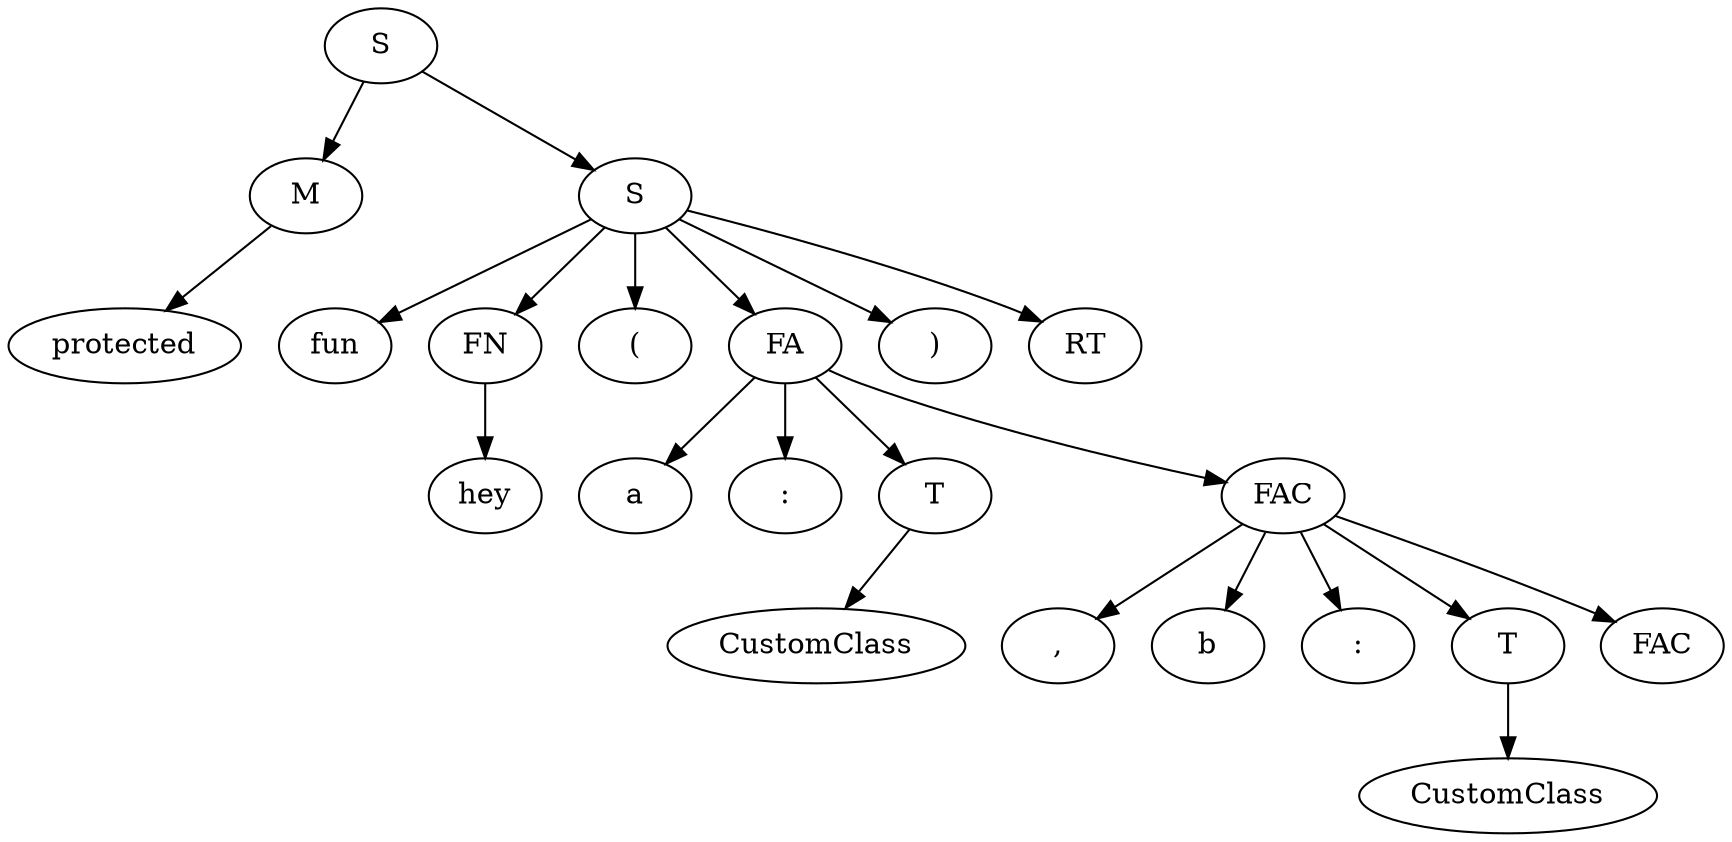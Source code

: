 digraph ParserResult {
"S_96" [label="S"]
"M_95" [label="M"]
"S_96"->"M_95";
"M_95" [label="M"]
"protected_94" [label="protected"]
"M_95"->"protected_94";
"protected_94" [label="protected"]
"S_93" [label="S"]
"S_96"->"S_93";
"S_93" [label="S"]
"fun_90" [label="fun"]
"S_93"->"fun_90";
"fun_90" [label="fun"]
"FN_76" [label="FN"]
"S_93"->"FN_76";
"FN_76" [label="FN"]
"hey_75" [label="hey"]
"FN_76"->"hey_75";
"hey_75" [label="hey"]
"(_91" [label="("]
"S_93"->"(_91";
"(_91" [label="("]
"FA_88" [label="FA"]
"S_93"->"FA_88";
"FA_88" [label="FA"]
"a_86" [label="a"]
"FA_88"->"a_86";
"a_86" [label="a"]
":_87" [label=":"]
"FA_88"->":_87";
":_87" [label=":"]
"T_78" [label="T"]
"FA_88"->"T_78";
"T_78" [label="T"]
"CustomClass_77" [label="CustomClass"]
"T_78"->"CustomClass_77";
"CustomClass_77" [label="CustomClass"]
"FAC_85" [label="FAC"]
"FA_88"->"FAC_85";
"FAC_85" [label="FAC"]
",_82" [label=","]
"FAC_85"->",_82";
",_82" [label=","]
"b_83" [label="b"]
"FAC_85"->"b_83";
"b_83" [label="b"]
":_84" [label=":"]
"FAC_85"->":_84";
":_84" [label=":"]
"T_80" [label="T"]
"FAC_85"->"T_80";
"T_80" [label="T"]
"CustomClass_79" [label="CustomClass"]
"T_80"->"CustomClass_79";
"CustomClass_79" [label="CustomClass"]
"FAC_81" [label="FAC"]
"FAC_85"->"FAC_81";
"FAC_81" [label="FAC"]
")_92" [label=")"]
"S_93"->")_92";
")_92" [label=")"]
"RT_89" [label="RT"]
"S_93"->"RT_89";
"RT_89" [label="RT"]
}
